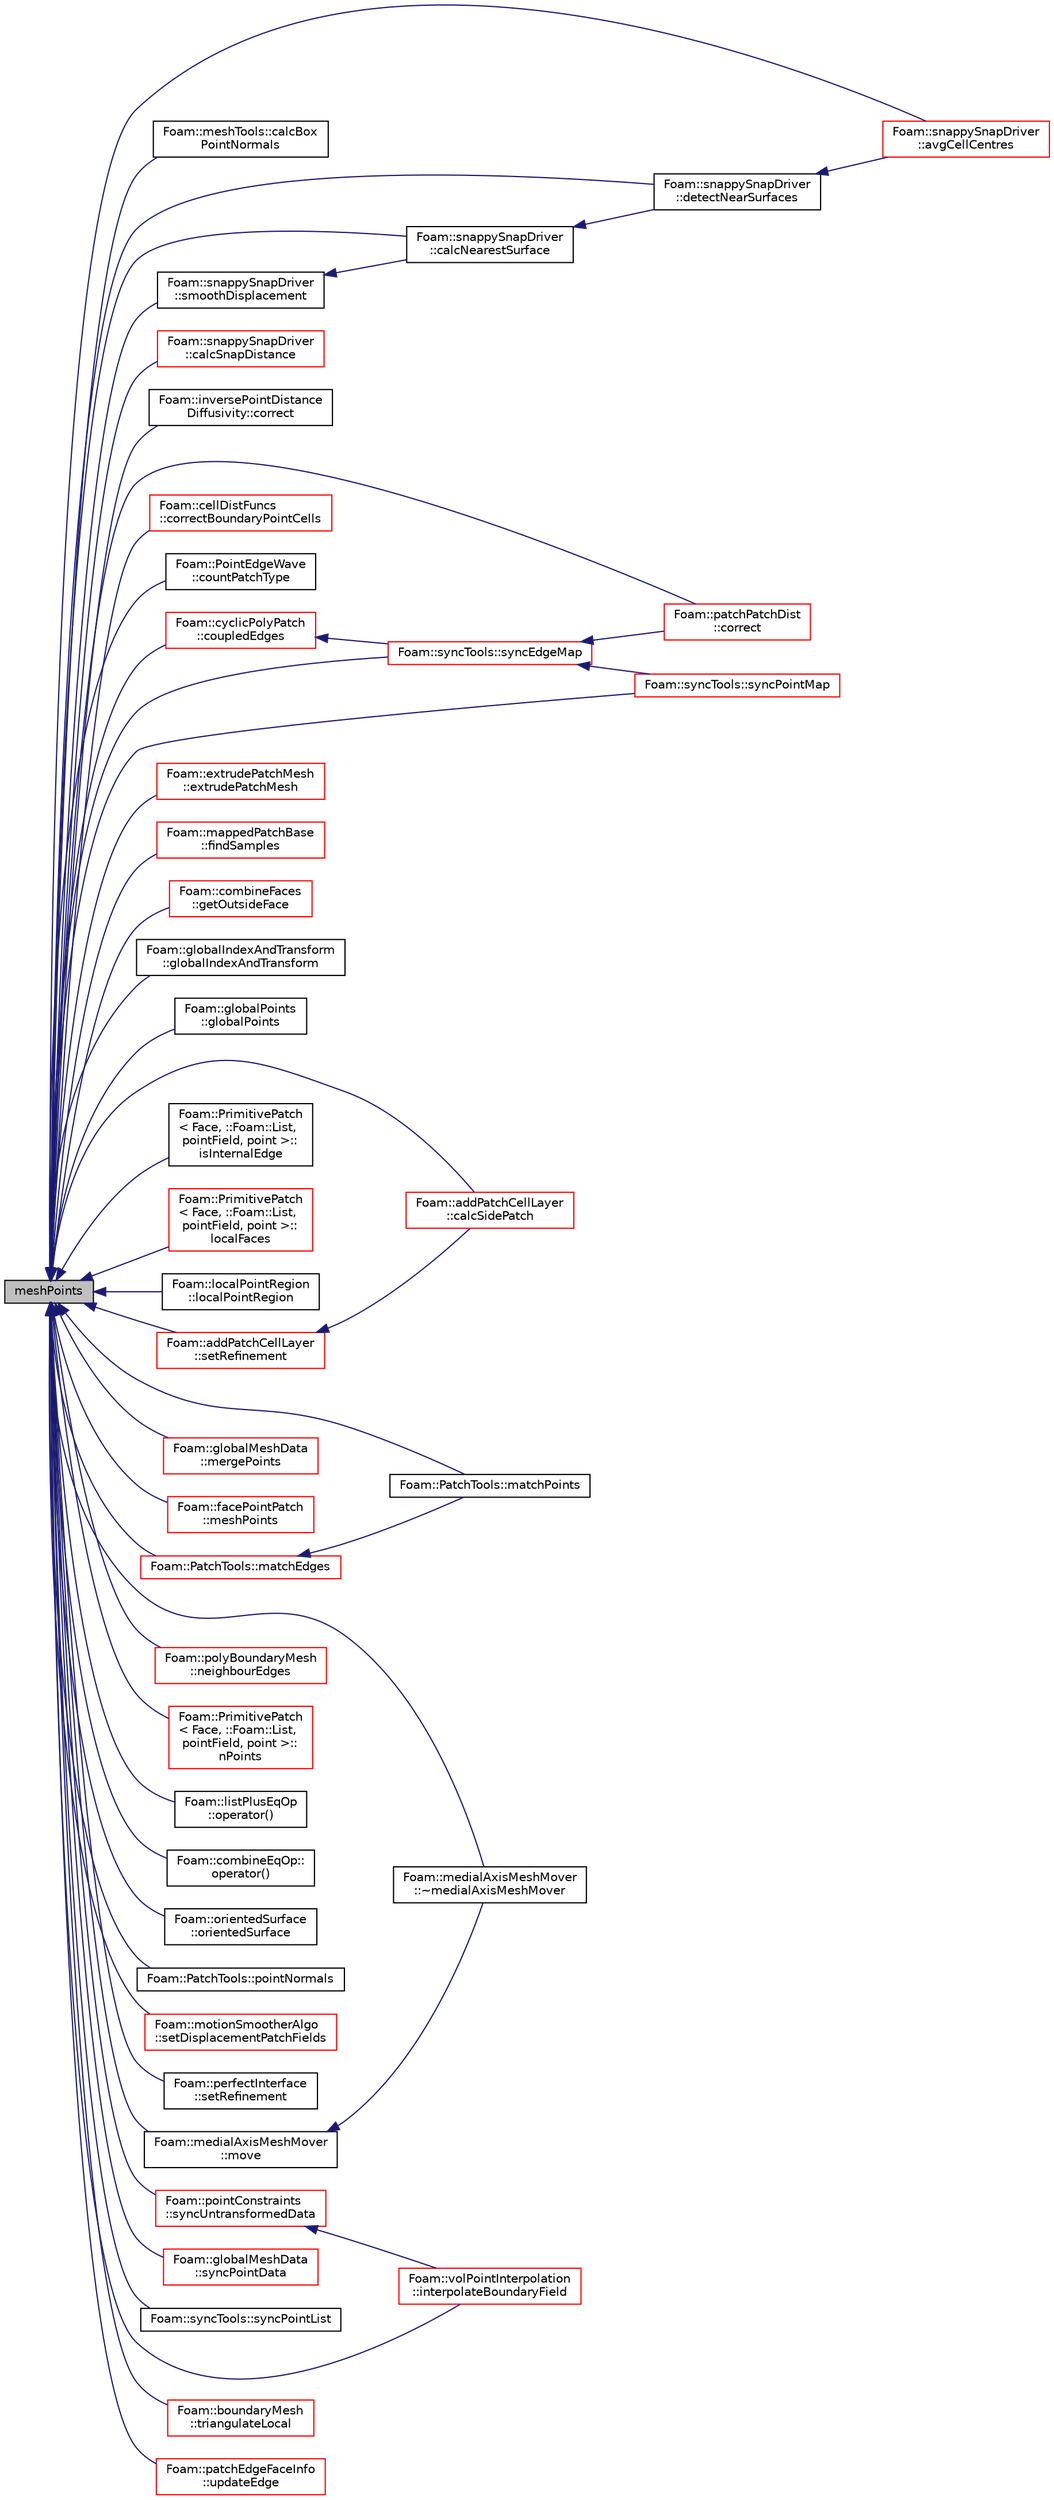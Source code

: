 digraph "meshPoints"
{
  bgcolor="transparent";
  edge [fontname="Helvetica",fontsize="10",labelfontname="Helvetica",labelfontsize="10"];
  node [fontname="Helvetica",fontsize="10",shape=record];
  rankdir="LR";
  Node2084 [label="meshPoints",height=0.2,width=0.4,color="black", fillcolor="grey75", style="filled", fontcolor="black"];
  Node2084 -> Node2085 [dir="back",color="midnightblue",fontsize="10",style="solid",fontname="Helvetica"];
  Node2085 [label="Foam::snappySnapDriver\l::avgCellCentres",height=0.2,width=0.4,color="red",URL="$a25921.html#a9a5472df0725c810bc826b246e36068b",tooltip="Helper: calculate average cell centre per point. "];
  Node2084 -> Node2091 [dir="back",color="midnightblue",fontsize="10",style="solid",fontname="Helvetica"];
  Node2091 [label="Foam::meshTools::calcBox\lPointNormals",height=0.2,width=0.4,color="black",URL="$a21883.html#a4ba6200a07a6aab35485561987f60185",tooltip="Calculate point normals on a &#39;box&#39; mesh (all edges aligned with. "];
  Node2084 -> Node2092 [dir="back",color="midnightblue",fontsize="10",style="solid",fontname="Helvetica"];
  Node2092 [label="Foam::snappySnapDriver\l::calcNearestSurface",height=0.2,width=0.4,color="black",URL="$a25921.html#a0a334a64613ee0c208d8edf18306bcf2",tooltip="Per patch point calculate point on nearest surface. Set as. "];
  Node2092 -> Node2093 [dir="back",color="midnightblue",fontsize="10",style="solid",fontname="Helvetica"];
  Node2093 [label="Foam::snappySnapDriver\l::detectNearSurfaces",height=0.2,width=0.4,color="black",URL="$a25921.html#a03198aa35e22c16271a36768040a8c11",tooltip="Per patch point override displacement if in gap situation. "];
  Node2093 -> Node2085 [dir="back",color="midnightblue",fontsize="10",style="solid",fontname="Helvetica"];
  Node2084 -> Node2094 [dir="back",color="midnightblue",fontsize="10",style="solid",fontname="Helvetica"];
  Node2094 [label="Foam::addPatchCellLayer\l::calcSidePatch",height=0.2,width=0.4,color="red",URL="$a22385.html#a25346f181e6f56df9a1839ff94eea581",tooltip="Boundary edges get extruded into boundary faces. Determine patch. "];
  Node2084 -> Node2088 [dir="back",color="midnightblue",fontsize="10",style="solid",fontname="Helvetica"];
  Node2088 [label="Foam::snappySnapDriver\l::calcSnapDistance",height=0.2,width=0.4,color="red",URL="$a25921.html#afd4d0bc8076355e778a983cde07f58af",tooltip="Calculate edge length per patch point. "];
  Node2084 -> Node2102 [dir="back",color="midnightblue",fontsize="10",style="solid",fontname="Helvetica"];
  Node2102 [label="Foam::inversePointDistance\lDiffusivity::correct",height=0.2,width=0.4,color="black",URL="$a24489.html#a3ae44b28050c3aa494c1d8e18cf618c1",tooltip="Correct the motion diffusivity. "];
  Node2084 -> Node2103 [dir="back",color="midnightblue",fontsize="10",style="solid",fontname="Helvetica"];
  Node2103 [label="Foam::patchPatchDist\l::correct",height=0.2,width=0.4,color="red",URL="$a25977.html#a3ae44b28050c3aa494c1d8e18cf618c1",tooltip="Correct for mesh geom/topo changes. "];
  Node2084 -> Node2105 [dir="back",color="midnightblue",fontsize="10",style="solid",fontname="Helvetica"];
  Node2105 [label="Foam::cellDistFuncs\l::correctBoundaryPointCells",height=0.2,width=0.4,color="red",URL="$a26089.html#ae4ed6e24a4dba014836260aece8f8ead",tooltip="Correct all cells connected to wall (via point). Sets values in. "];
  Node2084 -> Node2115 [dir="back",color="midnightblue",fontsize="10",style="solid",fontname="Helvetica"];
  Node2115 [label="Foam::PointEdgeWave\l::countPatchType",height=0.2,width=0.4,color="black",URL="$a25989.html#a774d50194a0ab5809347d4eb20808ff6"];
  Node2084 -> Node2116 [dir="back",color="midnightblue",fontsize="10",style="solid",fontname="Helvetica"];
  Node2116 [label="Foam::cyclicPolyPatch\l::coupledEdges",height=0.2,width=0.4,color="red",URL="$a28589.html#a4c970d354b1bca8ccb1dff0855586ed7",tooltip="Return connected edges (from patch local to neighbour patch local). "];
  Node2116 -> Node2341 [dir="back",color="midnightblue",fontsize="10",style="solid",fontname="Helvetica"];
  Node2341 [label="Foam::syncTools::syncEdgeMap",height=0.2,width=0.4,color="red",URL="$a28657.html#a154ac086463b8d7a0eed8c4539d3ab73",tooltip="Synchronize values on selected edges. "];
  Node2341 -> Node2103 [dir="back",color="midnightblue",fontsize="10",style="solid",fontname="Helvetica"];
  Node2341 -> Node2344 [dir="back",color="midnightblue",fontsize="10",style="solid",fontname="Helvetica"];
  Node2344 [label="Foam::syncTools::syncPointMap",height=0.2,width=0.4,color="red",URL="$a28657.html#a08bdf5c6403dd4367d1714c3d5b4145d",tooltip="Synchronize values on selected points. "];
  Node2084 -> Node2093 [dir="back",color="midnightblue",fontsize="10",style="solid",fontname="Helvetica"];
  Node2084 -> Node2372 [dir="back",color="midnightblue",fontsize="10",style="solid",fontname="Helvetica"];
  Node2372 [label="Foam::extrudePatchMesh\l::extrudePatchMesh",height=0.2,width=0.4,color="red",URL="$a22185.html#ada5aee048de4d025b44660aca99d21a6",tooltip="Construct from mesh, patch and dictionary. "];
  Node2084 -> Node2374 [dir="back",color="midnightblue",fontsize="10",style="solid",fontname="Helvetica"];
  Node2374 [label="Foam::mappedPatchBase\l::findSamples",height=0.2,width=0.4,color="red",URL="$a26225.html#a5b45dd96de2566fe120ce82fd632868c",tooltip="Find cells/faces containing samples. "];
  Node2084 -> Node2317 [dir="back",color="midnightblue",fontsize="10",style="solid",fontname="Helvetica"];
  Node2317 [label="Foam::combineFaces\l::getOutsideFace",height=0.2,width=0.4,color="red",URL="$a22393.html#af695da5d6484dda0cf20307778b302f0",tooltip="Gets outside of patch as a face (in mesh point labels) "];
  Node2084 -> Node2377 [dir="back",color="midnightblue",fontsize="10",style="solid",fontname="Helvetica"];
  Node2377 [label="Foam::globalIndexAndTransform\l::globalIndexAndTransform",height=0.2,width=0.4,color="black",URL="$a28849.html#a6a82addd80d8b6487e55a787d3e0369d",tooltip="Construct from components. "];
  Node2084 -> Node2378 [dir="back",color="midnightblue",fontsize="10",style="solid",fontname="Helvetica"];
  Node2378 [label="Foam::globalPoints\l::globalPoints",height=0.2,width=0.4,color="black",URL="$a28493.html#a5b9bf5e73479291de2416412bc6f1da8",tooltip="Construct from mesh and patch of coupled faces. Difference with. "];
  Node2084 -> Node2379 [dir="back",color="midnightblue",fontsize="10",style="solid",fontname="Helvetica"];
  Node2379 [label="Foam::volPointInterpolation\l::interpolateBoundaryField",height=0.2,width=0.4,color="red",URL="$a24117.html#a3084da4ba1da6061bb7dcd9bda567d54",tooltip="Interpolate boundary field without applying constraints/boundary. "];
  Node2084 -> Node2385 [dir="back",color="midnightblue",fontsize="10",style="solid",fontname="Helvetica"];
  Node2385 [label="Foam::PrimitivePatch\l\< Face, ::Foam::List,\l pointField, point \>::\lisInternalEdge",height=0.2,width=0.4,color="black",URL="$a28693.html#ac2458a175e66b555e443539d6c726e06",tooltip="Is internal edge? "];
  Node2084 -> Node2386 [dir="back",color="midnightblue",fontsize="10",style="solid",fontname="Helvetica"];
  Node2386 [label="Foam::PrimitivePatch\l\< Face, ::Foam::List,\l pointField, point \>::\llocalFaces",height=0.2,width=0.4,color="red",URL="$a28693.html#aa4bd29e9c9de3d53e26aa2bf2e803c60",tooltip="Return patch faces addressing into local point list. "];
  Node2084 -> Node2407 [dir="back",color="midnightblue",fontsize="10",style="solid",fontname="Helvetica"];
  Node2407 [label="Foam::localPointRegion\l::localPointRegion",height=0.2,width=0.4,color="black",URL="$a26329.html#a0fbd2e445412355130a733d70eaaeb18",tooltip="Construct from mesh. Assumes all non-coupled boundary points. "];
  Node2084 -> Node2408 [dir="back",color="midnightblue",fontsize="10",style="solid",fontname="Helvetica"];
  Node2408 [label="Foam::PatchTools::matchEdges",height=0.2,width=0.4,color="red",URL="$a28681.html#af33c8acb7b267d0ccea6a0365776e1d1",tooltip="Find corresponding edges on patches sharing the same points. "];
  Node2408 -> Node2412 [dir="back",color="midnightblue",fontsize="10",style="solid",fontname="Helvetica"];
  Node2412 [label="Foam::PatchTools::matchPoints",height=0.2,width=0.4,color="black",URL="$a28681.html#a53abaec4e100007300e11cedf4c5b772",tooltip="Find corresponding points on patches sharing the same points. "];
  Node2084 -> Node2412 [dir="back",color="midnightblue",fontsize="10",style="solid",fontname="Helvetica"];
  Node2084 -> Node2413 [dir="back",color="midnightblue",fontsize="10",style="solid",fontname="Helvetica"];
  Node2413 [label="Foam::globalMeshData\l::mergePoints",height=0.2,width=0.4,color="red",URL="$a28485.html#aa4df94c65c44d0e38bcd229cd913f042",tooltip="Helper for merging (collocated!) mesh point data. "];
  Node2084 -> Node2438 [dir="back",color="midnightblue",fontsize="10",style="solid",fontname="Helvetica"];
  Node2438 [label="Foam::facePointPatch\l::meshPoints",height=0.2,width=0.4,color="red",URL="$a28473.html#a39403c043c6c0b5b901be27508922162",tooltip="Return mesh points. "];
  Node2084 -> Node2440 [dir="back",color="midnightblue",fontsize="10",style="solid",fontname="Helvetica"];
  Node2440 [label="Foam::medialAxisMeshMover\l::move",height=0.2,width=0.4,color="black",URL="$a25849.html#a298042b135d36380a27b56b6c27ad5eb",tooltip="Move mesh using current pointDisplacement boundary values. "];
  Node2440 -> Node2441 [dir="back",color="midnightblue",fontsize="10",style="solid",fontname="Helvetica"];
  Node2441 [label="Foam::medialAxisMeshMover\l::~medialAxisMeshMover",height=0.2,width=0.4,color="black",URL="$a25849.html#a03eb6ed57214533ca9c7282a850b1ea3"];
  Node2084 -> Node2442 [dir="back",color="midnightblue",fontsize="10",style="solid",fontname="Helvetica"];
  Node2442 [label="Foam::polyBoundaryMesh\l::neighbourEdges",height=0.2,width=0.4,color="red",URL="$a28557.html#a430d61af7deb5b3579553b92d7a3034c",tooltip="Per patch the edges on the neighbouring patch. Is for every external. "];
  Node2084 -> Node2529 [dir="back",color="midnightblue",fontsize="10",style="solid",fontname="Helvetica"];
  Node2529 [label="Foam::PrimitivePatch\l\< Face, ::Foam::List,\l pointField, point \>::\lnPoints",height=0.2,width=0.4,color="red",URL="$a28693.html#a1c886a784a597459dbf2d9470798e9dd",tooltip="Return number of points supporting patch faces. "];
  Node2084 -> Node2530 [dir="back",color="midnightblue",fontsize="10",style="solid",fontname="Helvetica"];
  Node2530 [label="Foam::listPlusEqOp\l::operator()",height=0.2,width=0.4,color="black",URL="$a25925.html#a2bca5855a51bffee2f0fe2aacc4aba10"];
  Node2084 -> Node2531 [dir="back",color="midnightblue",fontsize="10",style="solid",fontname="Helvetica"];
  Node2531 [label="Foam::combineEqOp::\loperator()",height=0.2,width=0.4,color="black",URL="$a25985.html#a6740aea5286c86b081babfc0c001556c"];
  Node2084 -> Node2532 [dir="back",color="midnightblue",fontsize="10",style="solid",fontname="Helvetica"];
  Node2532 [label="Foam::orientedSurface\l::orientedSurface",height=0.2,width=0.4,color="black",URL="$a26641.html#aac49697c112eb64d5545ce2d8e237a2c",tooltip="Construct from triSurface. Calculates outside point as being. "];
  Node2084 -> Node2533 [dir="back",color="midnightblue",fontsize="10",style="solid",fontname="Helvetica"];
  Node2533 [label="Foam::PatchTools::pointNormals",height=0.2,width=0.4,color="black",URL="$a28681.html#ab60186b13b96788288ecfa924a6950d2"];
  Node2084 -> Node2534 [dir="back",color="midnightblue",fontsize="10",style="solid",fontname="Helvetica"];
  Node2534 [label="Foam::motionSmootherAlgo\l::setDisplacementPatchFields",height=0.2,width=0.4,color="red",URL="$a22297.html#a1117a26b03c2fa65a7065fe94f32757c",tooltip="Set patch fields on displacement to be consistent with. "];
  Node2084 -> Node2315 [dir="back",color="midnightblue",fontsize="10",style="solid",fontname="Helvetica"];
  Node2315 [label="Foam::perfectInterface\l::setRefinement",height=0.2,width=0.4,color="black",URL="$a22333.html#a7253b581bef08b26159ea0e738a8883a",tooltip="Insert the layer addition/removal instructions. "];
  Node2084 -> Node2325 [dir="back",color="midnightblue",fontsize="10",style="solid",fontname="Helvetica"];
  Node2325 [label="Foam::addPatchCellLayer\l::setRefinement",height=0.2,width=0.4,color="red",URL="$a22385.html#a9488cb0518f21b76444c508cc9658d64",tooltip="Play commands into polyTopoChange to create layers on top. "];
  Node2325 -> Node2094 [dir="back",color="midnightblue",fontsize="10",style="solid",fontname="Helvetica"];
  Node2084 -> Node2202 [dir="back",color="midnightblue",fontsize="10",style="solid",fontname="Helvetica"];
  Node2202 [label="Foam::snappySnapDriver\l::smoothDisplacement",height=0.2,width=0.4,color="black",URL="$a25921.html#ab9edad6f253859d05fb0b849fc55f5e2",tooltip="Smooth the displacement field to the internal. "];
  Node2202 -> Node2092 [dir="back",color="midnightblue",fontsize="10",style="solid",fontname="Helvetica"];
  Node2084 -> Node2341 [dir="back",color="midnightblue",fontsize="10",style="solid",fontname="Helvetica"];
  Node2084 -> Node2536 [dir="back",color="midnightblue",fontsize="10",style="solid",fontname="Helvetica"];
  Node2536 [label="Foam::globalMeshData\l::syncPointData",height=0.2,width=0.4,color="red",URL="$a28485.html#ab1fec26488731ebaf36bbaab0bec89ea",tooltip="Helper to synchronise coupled patch point data. "];
  Node2084 -> Node2571 [dir="back",color="midnightblue",fontsize="10",style="solid",fontname="Helvetica"];
  Node2571 [label="Foam::syncTools::syncPointList",height=0.2,width=0.4,color="black",URL="$a28657.html#a66344f300480fd9182a928f64fd31b54"];
  Node2084 -> Node2344 [dir="back",color="midnightblue",fontsize="10",style="solid",fontname="Helvetica"];
  Node2084 -> Node2432 [dir="back",color="midnightblue",fontsize="10",style="solid",fontname="Helvetica"];
  Node2432 [label="Foam::pointConstraints\l::syncUntransformedData",height=0.2,width=0.4,color="red",URL="$a24113.html#a60a2f4543c7dc5c768bd06768d7004c6",tooltip="Helper: sync data on collocated points only. "];
  Node2432 -> Node2379 [dir="back",color="midnightblue",fontsize="10",style="solid",fontname="Helvetica"];
  Node2084 -> Node2572 [dir="back",color="midnightblue",fontsize="10",style="solid",fontname="Helvetica"];
  Node2572 [label="Foam::boundaryMesh\l::triangulateLocal",height=0.2,width=0.4,color="red",URL="$a22169.html#a6e7f0e4b8dfb694a43fdc7df61807643",tooltip="Same as triangulate but in local vertex numbering. "];
  Node2084 -> Node2576 [dir="back",color="midnightblue",fontsize="10",style="solid",fontname="Helvetica"];
  Node2576 [label="Foam::patchEdgeFaceInfo\l::updateEdge",height=0.2,width=0.4,color="red",URL="$a25953.html#a1759413fb3f951dccc62374728b260a3",tooltip="Influence of face on edge. "];
  Node2084 -> Node2441 [dir="back",color="midnightblue",fontsize="10",style="solid",fontname="Helvetica"];
}
